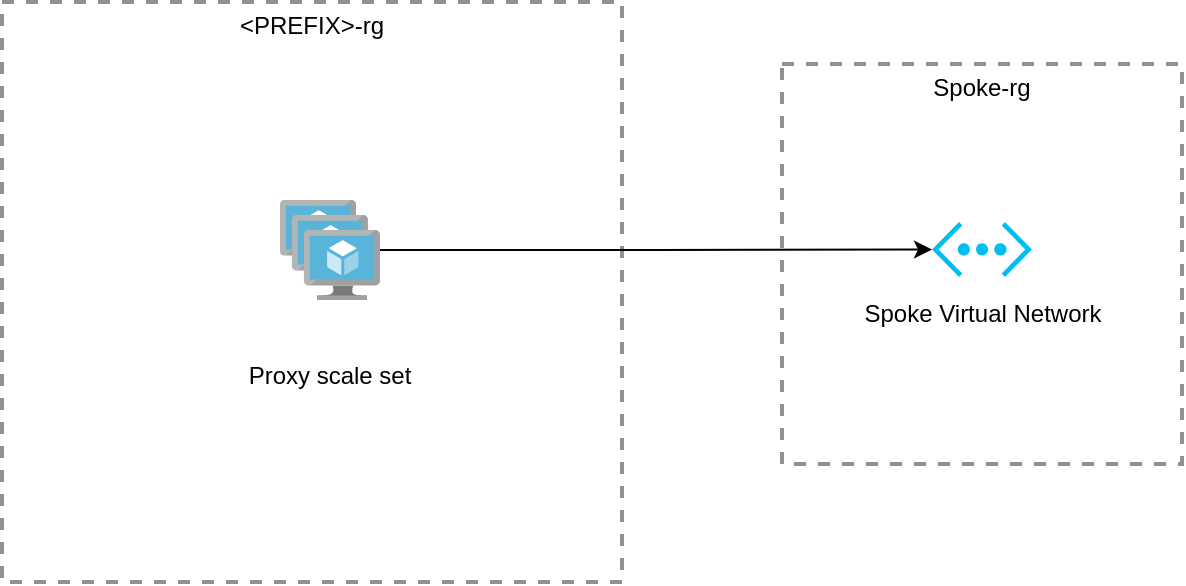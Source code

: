 <mxfile version="13.7.9" type="device"><diagram id="WI9T0HZ2pTsCkuznbFz-" name="Page-1"><mxGraphModel dx="992" dy="731" grid="1" gridSize="10" guides="1" tooltips="1" connect="1" arrows="1" fold="1" page="1" pageScale="1" pageWidth="827" pageHeight="1169" math="0" shadow="0"><root><mxCell id="0"/><mxCell id="1" parent="0"/><mxCell id="Ec-fgXPxsfIElFFv4K0c-1" value="&amp;lt;PREFIX&amp;gt;-rg" style="fontStyle=0;verticalAlign=top;align=center;spacingTop=-2;fillColor=none;rounded=0;whiteSpace=wrap;html=1;strokeColor=#919191;strokeWidth=2;dashed=1;container=1;collapsible=0;expand=0;recursiveResize=0;" vertex="1" parent="1"><mxGeometry x="80" y="240" width="310" height="290" as="geometry"/></mxCell><mxCell id="Ec-fgXPxsfIElFFv4K0c-5" value="" style="aspect=fixed;html=1;points=[];align=center;image;fontSize=12;image=img/lib/mscae/VM_Scale_Set.svg;" vertex="1" parent="Ec-fgXPxsfIElFFv4K0c-1"><mxGeometry x="139" y="99" width="50" height="50" as="geometry"/></mxCell><mxCell id="Ec-fgXPxsfIElFFv4K0c-6" value="Proxy scale set" style="text;html=1;strokeColor=none;fillColor=none;align=center;verticalAlign=middle;whiteSpace=wrap;rounded=0;" vertex="1" parent="Ec-fgXPxsfIElFFv4K0c-1"><mxGeometry x="121" y="176.5" width="86" height="20" as="geometry"/></mxCell><mxCell id="Ec-fgXPxsfIElFFv4K0c-2" value="Spoke-rg" style="fontStyle=0;verticalAlign=top;align=center;spacingTop=-2;fillColor=none;rounded=0;whiteSpace=wrap;html=1;strokeColor=#919191;strokeWidth=2;dashed=1;container=1;collapsible=0;expand=0;recursiveResize=0;" vertex="1" parent="1"><mxGeometry x="470" y="271" width="200" height="200" as="geometry"/></mxCell><mxCell id="Ec-fgXPxsfIElFFv4K0c-3" value="" style="verticalLabelPosition=bottom;html=1;verticalAlign=top;align=center;strokeColor=none;fillColor=#00BEF2;shape=mxgraph.azure.virtual_network;pointerEvents=1;" vertex="1" parent="Ec-fgXPxsfIElFFv4K0c-2"><mxGeometry x="75" y="79" width="50" height="27.5" as="geometry"/></mxCell><mxCell id="Ec-fgXPxsfIElFFv4K0c-4" value="Spoke Virtual Network" style="text;html=1;strokeColor=none;fillColor=none;align=center;verticalAlign=middle;whiteSpace=wrap;rounded=0;" vertex="1" parent="Ec-fgXPxsfIElFFv4K0c-2"><mxGeometry x="37.5" y="115" width="125" height="20" as="geometry"/></mxCell><mxCell id="Ec-fgXPxsfIElFFv4K0c-7" style="edgeStyle=orthogonalEdgeStyle;rounded=0;orthogonalLoop=1;jettySize=auto;html=1;entryX=0;entryY=0.5;entryDx=0;entryDy=0;entryPerimeter=0;" edge="1" parent="1" source="Ec-fgXPxsfIElFFv4K0c-5" target="Ec-fgXPxsfIElFFv4K0c-3"><mxGeometry relative="1" as="geometry"/></mxCell></root></mxGraphModel></diagram></mxfile>